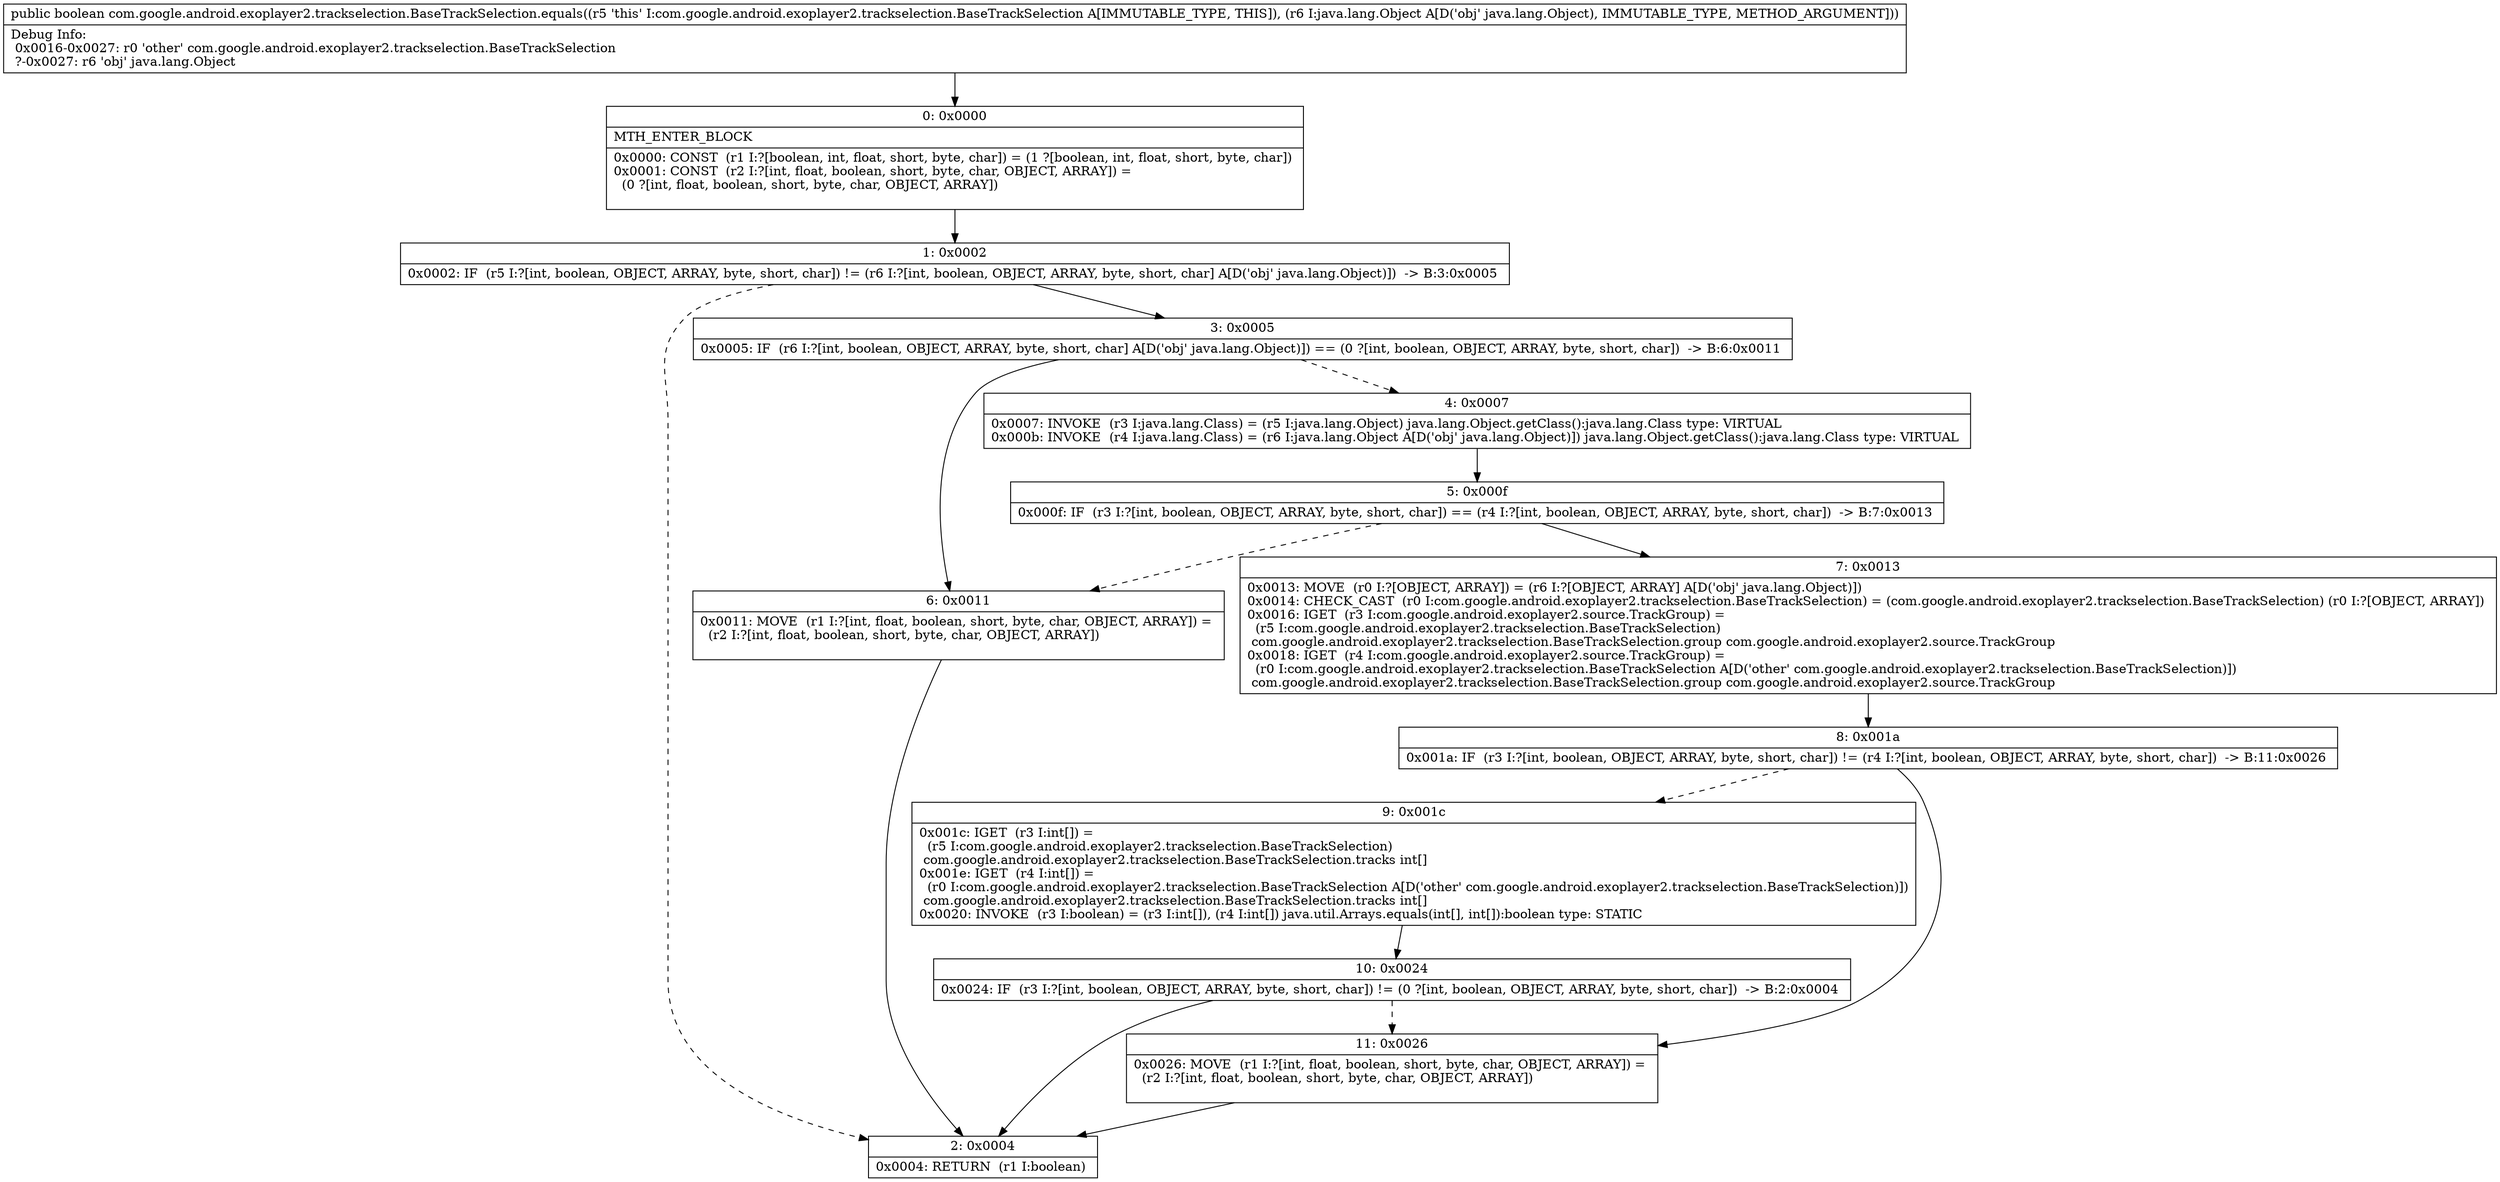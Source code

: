 digraph "CFG forcom.google.android.exoplayer2.trackselection.BaseTrackSelection.equals(Ljava\/lang\/Object;)Z" {
Node_0 [shape=record,label="{0\:\ 0x0000|MTH_ENTER_BLOCK\l|0x0000: CONST  (r1 I:?[boolean, int, float, short, byte, char]) = (1 ?[boolean, int, float, short, byte, char]) \l0x0001: CONST  (r2 I:?[int, float, boolean, short, byte, char, OBJECT, ARRAY]) = \l  (0 ?[int, float, boolean, short, byte, char, OBJECT, ARRAY])\l \l}"];
Node_1 [shape=record,label="{1\:\ 0x0002|0x0002: IF  (r5 I:?[int, boolean, OBJECT, ARRAY, byte, short, char]) != (r6 I:?[int, boolean, OBJECT, ARRAY, byte, short, char] A[D('obj' java.lang.Object)])  \-\> B:3:0x0005 \l}"];
Node_2 [shape=record,label="{2\:\ 0x0004|0x0004: RETURN  (r1 I:boolean) \l}"];
Node_3 [shape=record,label="{3\:\ 0x0005|0x0005: IF  (r6 I:?[int, boolean, OBJECT, ARRAY, byte, short, char] A[D('obj' java.lang.Object)]) == (0 ?[int, boolean, OBJECT, ARRAY, byte, short, char])  \-\> B:6:0x0011 \l}"];
Node_4 [shape=record,label="{4\:\ 0x0007|0x0007: INVOKE  (r3 I:java.lang.Class) = (r5 I:java.lang.Object) java.lang.Object.getClass():java.lang.Class type: VIRTUAL \l0x000b: INVOKE  (r4 I:java.lang.Class) = (r6 I:java.lang.Object A[D('obj' java.lang.Object)]) java.lang.Object.getClass():java.lang.Class type: VIRTUAL \l}"];
Node_5 [shape=record,label="{5\:\ 0x000f|0x000f: IF  (r3 I:?[int, boolean, OBJECT, ARRAY, byte, short, char]) == (r4 I:?[int, boolean, OBJECT, ARRAY, byte, short, char])  \-\> B:7:0x0013 \l}"];
Node_6 [shape=record,label="{6\:\ 0x0011|0x0011: MOVE  (r1 I:?[int, float, boolean, short, byte, char, OBJECT, ARRAY]) = \l  (r2 I:?[int, float, boolean, short, byte, char, OBJECT, ARRAY])\l \l}"];
Node_7 [shape=record,label="{7\:\ 0x0013|0x0013: MOVE  (r0 I:?[OBJECT, ARRAY]) = (r6 I:?[OBJECT, ARRAY] A[D('obj' java.lang.Object)]) \l0x0014: CHECK_CAST  (r0 I:com.google.android.exoplayer2.trackselection.BaseTrackSelection) = (com.google.android.exoplayer2.trackselection.BaseTrackSelection) (r0 I:?[OBJECT, ARRAY]) \l0x0016: IGET  (r3 I:com.google.android.exoplayer2.source.TrackGroup) = \l  (r5 I:com.google.android.exoplayer2.trackselection.BaseTrackSelection)\l com.google.android.exoplayer2.trackselection.BaseTrackSelection.group com.google.android.exoplayer2.source.TrackGroup \l0x0018: IGET  (r4 I:com.google.android.exoplayer2.source.TrackGroup) = \l  (r0 I:com.google.android.exoplayer2.trackselection.BaseTrackSelection A[D('other' com.google.android.exoplayer2.trackselection.BaseTrackSelection)])\l com.google.android.exoplayer2.trackselection.BaseTrackSelection.group com.google.android.exoplayer2.source.TrackGroup \l}"];
Node_8 [shape=record,label="{8\:\ 0x001a|0x001a: IF  (r3 I:?[int, boolean, OBJECT, ARRAY, byte, short, char]) != (r4 I:?[int, boolean, OBJECT, ARRAY, byte, short, char])  \-\> B:11:0x0026 \l}"];
Node_9 [shape=record,label="{9\:\ 0x001c|0x001c: IGET  (r3 I:int[]) = \l  (r5 I:com.google.android.exoplayer2.trackselection.BaseTrackSelection)\l com.google.android.exoplayer2.trackselection.BaseTrackSelection.tracks int[] \l0x001e: IGET  (r4 I:int[]) = \l  (r0 I:com.google.android.exoplayer2.trackselection.BaseTrackSelection A[D('other' com.google.android.exoplayer2.trackselection.BaseTrackSelection)])\l com.google.android.exoplayer2.trackselection.BaseTrackSelection.tracks int[] \l0x0020: INVOKE  (r3 I:boolean) = (r3 I:int[]), (r4 I:int[]) java.util.Arrays.equals(int[], int[]):boolean type: STATIC \l}"];
Node_10 [shape=record,label="{10\:\ 0x0024|0x0024: IF  (r3 I:?[int, boolean, OBJECT, ARRAY, byte, short, char]) != (0 ?[int, boolean, OBJECT, ARRAY, byte, short, char])  \-\> B:2:0x0004 \l}"];
Node_11 [shape=record,label="{11\:\ 0x0026|0x0026: MOVE  (r1 I:?[int, float, boolean, short, byte, char, OBJECT, ARRAY]) = \l  (r2 I:?[int, float, boolean, short, byte, char, OBJECT, ARRAY])\l \l}"];
MethodNode[shape=record,label="{public boolean com.google.android.exoplayer2.trackselection.BaseTrackSelection.equals((r5 'this' I:com.google.android.exoplayer2.trackselection.BaseTrackSelection A[IMMUTABLE_TYPE, THIS]), (r6 I:java.lang.Object A[D('obj' java.lang.Object), IMMUTABLE_TYPE, METHOD_ARGUMENT]))  | Debug Info:\l  0x0016\-0x0027: r0 'other' com.google.android.exoplayer2.trackselection.BaseTrackSelection\l  ?\-0x0027: r6 'obj' java.lang.Object\l}"];
MethodNode -> Node_0;
Node_0 -> Node_1;
Node_1 -> Node_2[style=dashed];
Node_1 -> Node_3;
Node_3 -> Node_4[style=dashed];
Node_3 -> Node_6;
Node_4 -> Node_5;
Node_5 -> Node_6[style=dashed];
Node_5 -> Node_7;
Node_6 -> Node_2;
Node_7 -> Node_8;
Node_8 -> Node_9[style=dashed];
Node_8 -> Node_11;
Node_9 -> Node_10;
Node_10 -> Node_2;
Node_10 -> Node_11[style=dashed];
Node_11 -> Node_2;
}

